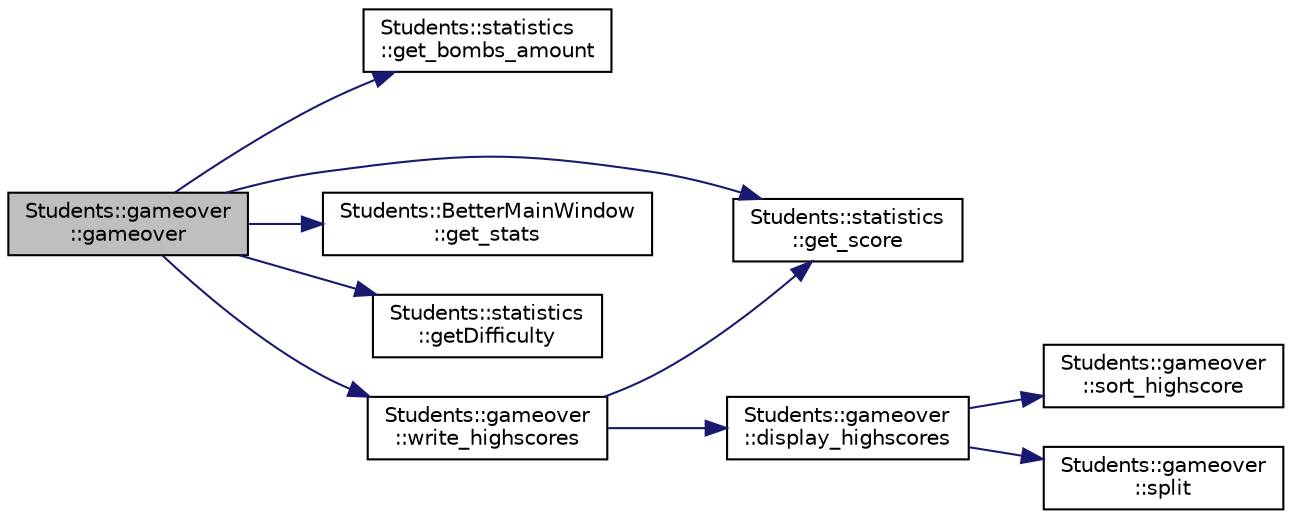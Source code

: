 digraph "Students::gameover::gameover"
{
 // LATEX_PDF_SIZE
  edge [fontname="Helvetica",fontsize="10",labelfontname="Helvetica",labelfontsize="10"];
  node [fontname="Helvetica",fontsize="10",shape=record];
  rankdir="LR";
  Node1 [label="Students::gameover\l::gameover",height=0.2,width=0.4,color="black", fillcolor="grey75", style="filled", fontcolor="black",tooltip="Sets display widgets and selects correct higscore file."];
  Node1 -> Node2 [color="midnightblue",fontsize="10",style="solid",fontname="Helvetica"];
  Node2 [label="Students::statistics\l::get_bombs_amount",height=0.2,width=0.4,color="black", fillcolor="white", style="filled",URL="$class_students_1_1statistics.html#a33d212ca09fb5e6b0b46940d8bee903a",tooltip=" "];
  Node1 -> Node3 [color="midnightblue",fontsize="10",style="solid",fontname="Helvetica"];
  Node3 [label="Students::statistics\l::get_score",height=0.2,width=0.4,color="black", fillcolor="white", style="filled",URL="$class_students_1_1statistics.html#a13356a6468d93727ad3cf34d3fd7ddbe",tooltip=" "];
  Node1 -> Node4 [color="midnightblue",fontsize="10",style="solid",fontname="Helvetica"];
  Node4 [label="Students::BetterMainWindow\l::get_stats",height=0.2,width=0.4,color="black", fillcolor="white", style="filled",URL="$class_students_1_1_better_main_window.html#aad1ec88c9925a878bae2fc39ac9cf35c",tooltip="returns statistics object"];
  Node1 -> Node5 [color="midnightblue",fontsize="10",style="solid",fontname="Helvetica"];
  Node5 [label="Students::statistics\l::getDifficulty",height=0.2,width=0.4,color="black", fillcolor="white", style="filled",URL="$class_students_1_1statistics.html#ae922d6f7aa5b01f3a073da2a62a2030a",tooltip=" "];
  Node1 -> Node6 [color="midnightblue",fontsize="10",style="solid",fontname="Helvetica"];
  Node6 [label="Students::gameover\l::write_highscores",height=0.2,width=0.4,color="black", fillcolor="white", style="filled",URL="$class_students_1_1gameover.html#a2f82ebfcf0d07091c0d55d1f32893af2",tooltip="Tries to open a highscore file (.csv), if it does not exist, new one is generated...."];
  Node6 -> Node7 [color="midnightblue",fontsize="10",style="solid",fontname="Helvetica"];
  Node7 [label="Students::gameover\l::display_highscores",height=0.2,width=0.4,color="black", fillcolor="white", style="filled",URL="$class_students_1_1gameover.html#a189a3a3b7305a661cdc67faa877c23da",tooltip="Saves current file's highscore data to a map and displays higscores in ListView widget."];
  Node7 -> Node8 [color="midnightblue",fontsize="10",style="solid",fontname="Helvetica"];
  Node8 [label="Students::gameover\l::sort_highscore",height=0.2,width=0.4,color="black", fillcolor="white", style="filled",URL="$class_students_1_1gameover.html#add630c1a9f5ac7f765f2a0444f47fc25",tooltip="saves QMap to a QList and sorts that list descending according to QPair second"];
  Node7 -> Node9 [color="midnightblue",fontsize="10",style="solid",fontname="Helvetica"];
  Node9 [label="Students::gameover\l::split",height=0.2,width=0.4,color="black", fillcolor="white", style="filled",URL="$class_students_1_1gameover.html#a73462abff7bb12dbc1f303864007c424",tooltip="splits string to vector on selected delimiter"];
  Node6 -> Node3 [color="midnightblue",fontsize="10",style="solid",fontname="Helvetica"];
}
